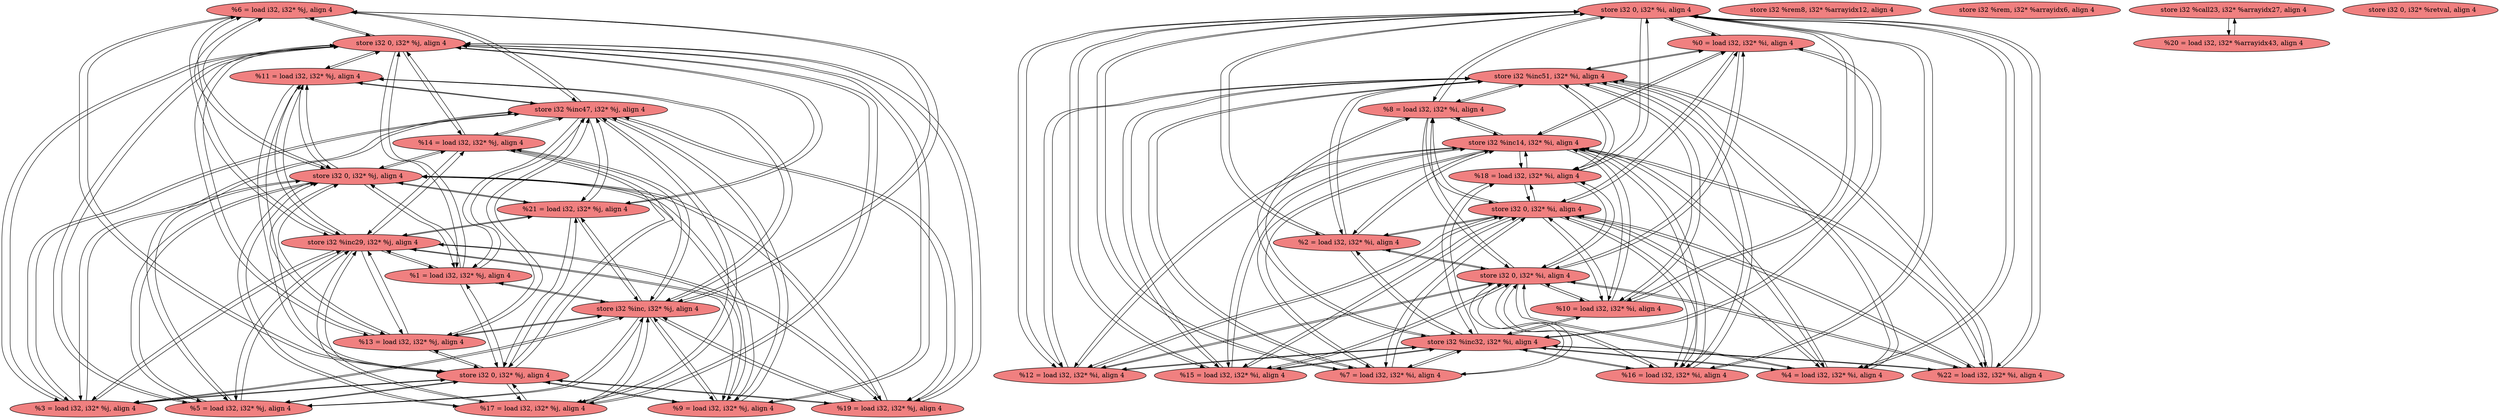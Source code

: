 
digraph G {


node163 [fillcolor=lightcoral,label="  %6 = load i32, i32* %j, align 4",shape=ellipse,style=filled ]
node182 [fillcolor=lightcoral,label="  %17 = load i32, i32* %j, align 4",shape=ellipse,style=filled ]
node162 [fillcolor=lightcoral,label="  %3 = load i32, i32* %j, align 4",shape=ellipse,style=filled ]
node161 [fillcolor=lightcoral,label="  store i32 0, i32* %i, align 4",shape=ellipse,style=filled ]
node159 [fillcolor=lightcoral,label="  store i32 %rem8, i32* %arrayidx12, align 4",shape=ellipse,style=filled ]
node171 [fillcolor=lightcoral,label="  %9 = load i32, i32* %j, align 4",shape=ellipse,style=filled ]
node157 [fillcolor=lightcoral,label="  store i32 %rem, i32* %arrayidx6, align 4",shape=ellipse,style=filled ]
node160 [fillcolor=lightcoral,label="  %0 = load i32, i32* %i, align 4",shape=ellipse,style=filled ]
node172 [fillcolor=lightcoral,label="  %12 = load i32, i32* %i, align 4",shape=ellipse,style=filled ]
node180 [fillcolor=lightcoral,label="  store i32 0, i32* %j, align 4",shape=ellipse,style=filled ]
node186 [fillcolor=lightcoral,label="  %19 = load i32, i32* %j, align 4",shape=ellipse,style=filled ]
node158 [fillcolor=lightcoral,label="  store i32 0, i32* %j, align 4",shape=ellipse,style=filled ]
node149 [fillcolor=lightcoral,label="  %22 = load i32, i32* %i, align 4",shape=ellipse,style=filled ]
node151 [fillcolor=lightcoral,label="  %16 = load i32, i32* %i, align 4",shape=ellipse,style=filled ]
node156 [fillcolor=lightcoral,label="  store i32 %inc32, i32* %i, align 4",shape=ellipse,style=filled ]
node176 [fillcolor=lightcoral,label="  store i32 %call23, i32* %arrayidx27, align 4",shape=ellipse,style=filled ]
node150 [fillcolor=lightcoral,label="  store i32 0, i32* %i, align 4",shape=ellipse,style=filled ]
node154 [fillcolor=lightcoral,label="  store i32 0, i32* %retval, align 4",shape=ellipse,style=filled ]
node153 [fillcolor=lightcoral,label="  store i32 0, i32* %i, align 4",shape=ellipse,style=filled ]
node185 [fillcolor=lightcoral,label="  %15 = load i32, i32* %i, align 4",shape=ellipse,style=filled ]
node155 [fillcolor=lightcoral,label="  store i32 %inc14, i32* %i, align 4",shape=ellipse,style=filled ]
node148 [fillcolor=lightcoral,label="  store i32 %inc51, i32* %i, align 4",shape=ellipse,style=filled ]
node166 [fillcolor=lightcoral,label="  %5 = load i32, i32* %j, align 4",shape=ellipse,style=filled ]
node152 [fillcolor=lightcoral,label="  store i32 %inc, i32* %j, align 4",shape=ellipse,style=filled ]
node179 [fillcolor=lightcoral,label="  store i32 %inc29, i32* %j, align 4",shape=ellipse,style=filled ]
node174 [fillcolor=lightcoral,label="  %13 = load i32, i32* %j, align 4",shape=ellipse,style=filled ]
node164 [fillcolor=lightcoral,label="  store i32 0, i32* %j, align 4",shape=ellipse,style=filled ]
node165 [fillcolor=lightcoral,label="  store i32 %inc47, i32* %j, align 4",shape=ellipse,style=filled ]
node169 [fillcolor=lightcoral,label="  %4 = load i32, i32* %i, align 4",shape=ellipse,style=filled ]
node167 [fillcolor=lightcoral,label="  %1 = load i32, i32* %j, align 4",shape=ellipse,style=filled ]
node168 [fillcolor=lightcoral,label="  %7 = load i32, i32* %i, align 4",shape=ellipse,style=filled ]
node170 [fillcolor=lightcoral,label="  %10 = load i32, i32* %i, align 4",shape=ellipse,style=filled ]
node173 [fillcolor=lightcoral,label="  %21 = load i32, i32* %j, align 4",shape=ellipse,style=filled ]
node175 [fillcolor=lightcoral,label="  %2 = load i32, i32* %i, align 4",shape=ellipse,style=filled ]
node183 [fillcolor=lightcoral,label="  %20 = load i32, i32* %arrayidx43, align 4",shape=ellipse,style=filled ]
node184 [fillcolor=lightcoral,label="  %18 = load i32, i32* %i, align 4",shape=ellipse,style=filled ]
node177 [fillcolor=lightcoral,label="  %14 = load i32, i32* %j, align 4",shape=ellipse,style=filled ]
node178 [fillcolor=lightcoral,label="  %8 = load i32, i32* %i, align 4",shape=ellipse,style=filled ]
node181 [fillcolor=lightcoral,label="  %11 = load i32, i32* %j, align 4",shape=ellipse,style=filled ]

node182->node179 [ ]
node177->node180 [ ]
node180->node177 [ ]
node148->node172 [ ]
node172->node156 [ ]
node156->node172 [ ]
node181->node165 [ ]
node180->node181 [ ]
node179->node181 [ ]
node181->node179 [ ]
node174->node165 [ ]
node163->node152 [ ]
node152->node163 [ ]
node156->node170 [ ]
node165->node171 [ ]
node158->node173 [ ]
node163->node164 [ ]
node175->node161 [ ]
node173->node158 [ ]
node186->node158 [ ]
node177->node158 [ ]
node173->node165 [ ]
node158->node181 [ ]
node173->node180 [ ]
node178->node156 [ ]
node156->node178 [ ]
node153->node151 [ ]
node151->node153 [ ]
node172->node153 [ ]
node158->node162 [ ]
node162->node158 [ ]
node171->node180 [ ]
node164->node163 [ ]
node180->node171 [ ]
node149->node153 [ ]
node183->node176 [ ]
node153->node178 [ ]
node170->node155 [ ]
node150->node172 [ ]
node155->node178 [ ]
node168->node150 [ ]
node150->node168 [ ]
node168->node156 [ ]
node156->node168 [ ]
node165->node167 [ ]
node150->node178 [ ]
node161->node184 [ ]
node165->node174 [ ]
node169->node161 [ ]
node167->node180 [ ]
node180->node173 [ ]
node161->node169 [ ]
node180->node167 [ ]
node165->node162 [ ]
node164->node182 [ ]
node152->node173 [ ]
node173->node152 [ ]
node160->node150 [ ]
node152->node182 [ ]
node177->node165 [ ]
node182->node152 [ ]
node158->node174 [ ]
node174->node158 [ ]
node167->node164 [ ]
node164->node167 [ ]
node156->node175 [ ]
node175->node148 [ ]
node162->node165 [ ]
node182->node165 [ ]
node184->node150 [ ]
node153->node169 [ ]
node166->node165 [ ]
node150->node151 [ ]
node169->node156 [ ]
node153->node184 [ ]
node156->node169 [ ]
node169->node150 [ ]
node181->node158 [ ]
node148->node168 [ ]
node150->node169 [ ]
node172->node155 [ ]
node168->node153 [ ]
node179->node174 [ ]
node178->node155 [ ]
node175->node155 [ ]
node158->node177 [ ]
node167->node152 [ ]
node166->node179 [ ]
node184->node161 [ ]
node184->node148 [ ]
node173->node164 [ ]
node160->node153 [ ]
node186->node180 [ ]
node153->node160 [ ]
node179->node177 [ ]
node180->node166 [ ]
node153->node175 [ ]
node155->node184 [ ]
node161->node178 [ ]
node155->node169 [ ]
node151->node161 [ ]
node185->node156 [ ]
node185->node161 [ ]
node165->node166 [ ]
node149->node156 [ ]
node158->node186 [ ]
node158->node163 [ ]
node148->node185 [ ]
node181->node164 [ ]
node152->node177 [ ]
node150->node170 [ ]
node163->node158 [ ]
node175->node153 [ ]
node175->node156 [ ]
node170->node156 [ ]
node186->node165 [ ]
node164->node173 [ ]
node150->node149 [ ]
node169->node155 [ ]
node174->node179 [ ]
node179->node163 [ ]
node161->node160 [ ]
node151->node148 [ ]
node165->node173 [ ]
node148->node151 [ ]
node182->node180 [ ]
node181->node180 [ ]
node165->node186 [ ]
node185->node148 [ ]
node151->node150 [ ]
node179->node182 [ ]
node156->node149 [ ]
node182->node164 [ ]
node186->node152 [ ]
node169->node153 [ ]
node150->node184 [ ]
node172->node148 [ ]
node180->node182 [ ]
node161->node151 [ ]
node165->node182 [ ]
node148->node149 [ ]
node167->node165 [ ]
node155->node172 [ ]
node149->node148 [ ]
node178->node150 [ ]
node178->node161 [ ]
node165->node177 [ ]
node148->node178 [ ]
node152->node186 [ ]
node153->node185 [ ]
node171->node179 [ ]
node151->node156 [ ]
node164->node171 [ ]
node185->node150 [ ]
node178->node148 [ ]
node168->node148 [ ]
node165->node163 [ ]
node156->node151 [ ]
node162->node179 [ ]
node161->node172 [ ]
node156->node185 [ ]
node158->node166 [ ]
node148->node175 [ ]
node161->node170 [ ]
node171->node165 [ ]
node150->node185 [ ]
node179->node173 [ ]
node149->node161 [ ]
node168->node155 [ ]
node155->node168 [ ]
node173->node179 [ ]
node153->node170 [ ]
node163->node165 [ ]
node185->node153 [ ]
node177->node164 [ ]
node162->node180 [ ]
node153->node172 [ ]
node150->node160 [ ]
node168->node161 [ ]
node174->node152 [ ]
node184->node155 [ ]
node153->node168 [ ]
node179->node171 [ ]
node148->node184 [ ]
node165->node181 [ ]
node166->node152 [ ]
node185->node155 [ ]
node152->node181 [ ]
node179->node166 [ ]
node163->node179 [ ]
node155->node185 [ ]
node181->node152 [ ]
node160->node148 [ ]
node160->node161 [ ]
node155->node151 [ ]
node180->node163 [ ]
node161->node168 [ ]
node151->node155 [ ]
node163->node180 [ ]
node172->node150 [ ]
node172->node161 [ ]
node164->node181 [ ]
node160->node156 [ ]
node177->node152 [ ]
node171->node152 [ ]
node186->node164 [ ]
node164->node186 [ ]
node164->node177 [ ]
node179->node162 [ ]
node150->node175 [ ]
node158->node167 [ ]
node180->node186 [ ]
node179->node186 [ ]
node156->node184 [ ]
node155->node170 [ ]
node175->node150 [ ]
node171->node164 [ ]
node158->node182 [ ]
node160->node155 [ ]
node164->node174 [ ]
node179->node167 [ ]
node155->node160 [ ]
node161->node175 [ ]
node178->node153 [ ]
node166->node158 [ ]
node156->node160 [ ]
node161->node185 [ ]
node170->node150 [ ]
node148->node160 [ ]
node170->node161 [ ]
node158->node171 [ ]
node174->node164 [ ]
node174->node180 [ ]
node180->node174 [ ]
node171->node158 [ ]
node162->node164 [ ]
node186->node179 [ ]
node167->node158 [ ]
node161->node149 [ ]
node153->node149 [ ]
node170->node153 [ ]
node177->node179 [ ]
node155->node175 [ ]
node184->node153 [ ]
node152->node174 [ ]
node180->node162 [ ]
node149->node150 [ ]
node149->node155 [ ]
node155->node149 [ ]
node148->node170 [ ]
node167->node179 [ ]
node152->node162 [ ]
node164->node162 [ ]
node162->node152 [ ]
node184->node156 [ ]
node176->node183 [ ]
node166->node164 [ ]
node164->node166 [ ]
node152->node167 [ ]
node148->node169 [ ]
node169->node148 [ ]
node182->node158 [ ]
node152->node166 [ ]
node166->node180 [ ]
node170->node148 [ ]
node152->node171 [ ]


}
